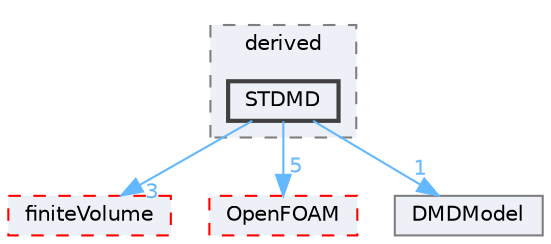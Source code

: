 digraph "src/functionObjects/field/DMD/DMDModels/derived/STDMD"
{
 // LATEX_PDF_SIZE
  bgcolor="transparent";
  edge [fontname=Helvetica,fontsize=10,labelfontname=Helvetica,labelfontsize=10];
  node [fontname=Helvetica,fontsize=10,shape=box,height=0.2,width=0.4];
  compound=true
  subgraph clusterdir_9a8c53a0740f4f57e69af46b92851c9a {
    graph [ bgcolor="#edf0f7", pencolor="grey50", label="derived", fontname=Helvetica,fontsize=10 style="filled,dashed", URL="dir_9a8c53a0740f4f57e69af46b92851c9a.html",tooltip=""]
  dir_2255a6c208d4241f8c8a9eeb16f511a7 [label="STDMD", fillcolor="#edf0f7", color="grey25", style="filled,bold", URL="dir_2255a6c208d4241f8c8a9eeb16f511a7.html",tooltip=""];
  }
  dir_9bd15774b555cf7259a6fa18f99fe99b [label="finiteVolume", fillcolor="#edf0f7", color="red", style="filled,dashed", URL="dir_9bd15774b555cf7259a6fa18f99fe99b.html",tooltip=""];
  dir_c5473ff19b20e6ec4dfe5c310b3778a8 [label="OpenFOAM", fillcolor="#edf0f7", color="red", style="filled,dashed", URL="dir_c5473ff19b20e6ec4dfe5c310b3778a8.html",tooltip=""];
  dir_e0a22567f64748865c14da1b41f584a8 [label="DMDModel", fillcolor="#edf0f7", color="grey50", style="filled", URL="dir_e0a22567f64748865c14da1b41f584a8.html",tooltip=""];
  dir_2255a6c208d4241f8c8a9eeb16f511a7->dir_9bd15774b555cf7259a6fa18f99fe99b [headlabel="3", labeldistance=1.5 headhref="dir_003761_001387.html" href="dir_003761_001387.html" color="steelblue1" fontcolor="steelblue1"];
  dir_2255a6c208d4241f8c8a9eeb16f511a7->dir_c5473ff19b20e6ec4dfe5c310b3778a8 [headlabel="5", labeldistance=1.5 headhref="dir_003761_002695.html" href="dir_003761_002695.html" color="steelblue1" fontcolor="steelblue1"];
  dir_2255a6c208d4241f8c8a9eeb16f511a7->dir_e0a22567f64748865c14da1b41f584a8 [headlabel="1", labeldistance=1.5 headhref="dir_003761_000995.html" href="dir_003761_000995.html" color="steelblue1" fontcolor="steelblue1"];
}
